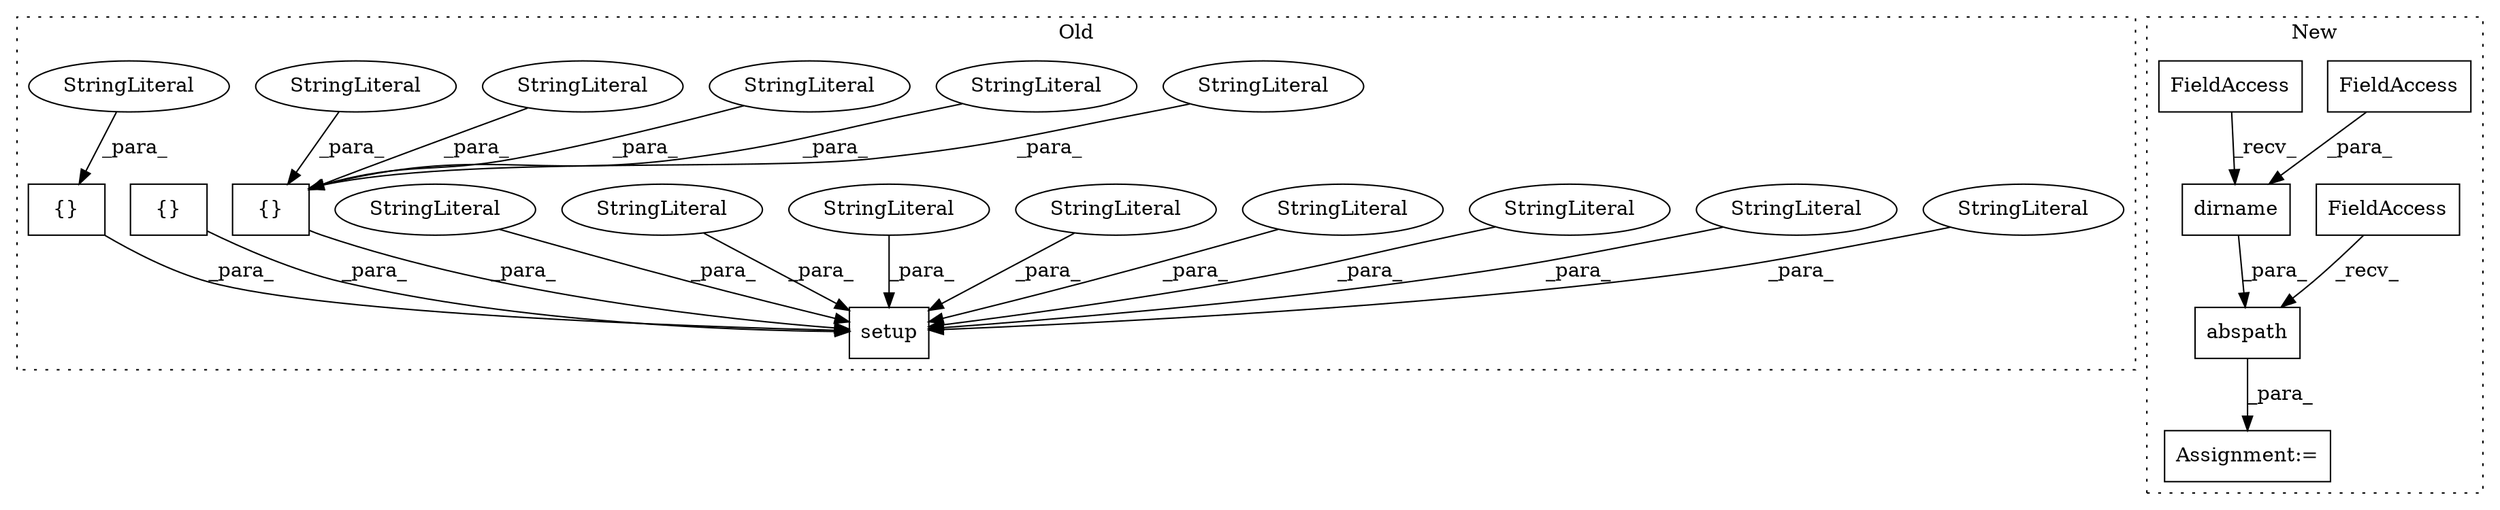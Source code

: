 digraph G {
subgraph cluster0 {
1 [label="setup" a="32" s="83,973" l="6,1" shape="box"];
8 [label="{}" a="4" s="419,486" l="1,1" shape="box"];
9 [label="StringLiteral" a="45" s="433" l="8" shape="ellipse"];
10 [label="StringLiteral" a="45" s="459" l="10" shape="ellipse"];
11 [label="StringLiteral" a="45" s="442" l="16" shape="ellipse"];
12 [label="StringLiteral" a="45" s="425" l="7" shape="ellipse"];
13 [label="StringLiteral" a="45" s="115" l="7" shape="ellipse"];
14 [label="StringLiteral" a="45" s="159" l="14" shape="ellipse"];
15 [label="StringLiteral" a="45" s="261" l="55" shape="ellipse"];
16 [label="StringLiteral" a="45" s="174" l="21" shape="ellipse"];
17 [label="StringLiteral" a="45" s="233" l="5" shape="ellipse"];
18 [label="StringLiteral" a="45" s="89" l="25" shape="ellipse"];
19 [label="StringLiteral" a="45" s="196" l="36" shape="ellipse"];
20 [label="StringLiteral" a="45" s="511" l="7" shape="ellipse"];
21 [label="{}" a="4" s="500,509" l="1,1" shape="box"];
22 [label="StringLiteral" a="45" s="501" l="8" shape="ellipse"];
23 [label="{}" a="4" s="552,972" l="1,1" shape="box"];
24 [label="StringLiteral" a="45" s="470" l="16" shape="ellipse"];
label = "Old";
style="dotted";
}
subgraph cluster1 {
2 [label="abspath" a="32" s="187,220" l="8,1" shape="box"];
3 [label="FieldAccess" a="22" s="179" l="2" shape="box"];
4 [label="Assignment:=" a="7" s="178" l="1" shape="box"];
5 [label="dirname" a="32" s="203,219" l="8,1" shape="box"];
6 [label="FieldAccess" a="22" s="211" l="8" shape="box"];
7 [label="FieldAccess" a="22" s="195" l="2" shape="box"];
label = "New";
style="dotted";
}
2 -> 4 [label="_para_"];
3 -> 2 [label="_recv_"];
5 -> 2 [label="_para_"];
6 -> 5 [label="_para_"];
7 -> 5 [label="_recv_"];
8 -> 1 [label="_para_"];
9 -> 8 [label="_para_"];
10 -> 8 [label="_para_"];
11 -> 8 [label="_para_"];
12 -> 8 [label="_para_"];
13 -> 1 [label="_para_"];
14 -> 1 [label="_para_"];
15 -> 1 [label="_para_"];
16 -> 1 [label="_para_"];
17 -> 1 [label="_para_"];
18 -> 1 [label="_para_"];
19 -> 1 [label="_para_"];
20 -> 1 [label="_para_"];
21 -> 1 [label="_para_"];
22 -> 21 [label="_para_"];
23 -> 1 [label="_para_"];
24 -> 8 [label="_para_"];
}